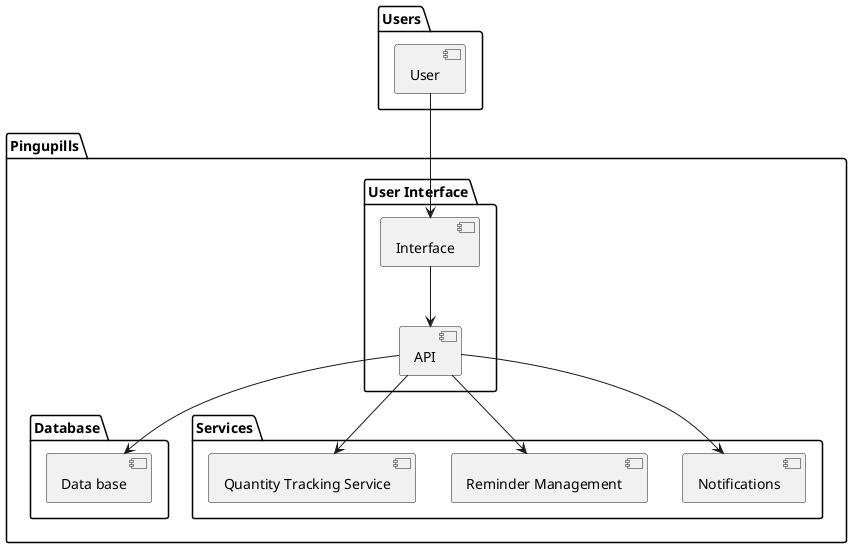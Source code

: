 @startuml

package "Users"{
    [User]
}


package "Pingupills"{

    package "User Interface"{
        
        [API]

        [Interface]

    }

    package "Database"{
        [Data base]
    }

    package "Services"{
        [Notifications]
        [Reminder Management]
        [Quantity Tracking Service]

    }

}

[User] --> [Interface]
[Interface] --> [API]
[API] --> [Notifications]
[API] --> [Data base]
[API] --> [Reminder Management]
[API] --> [Quantity Tracking Service]
@enduml